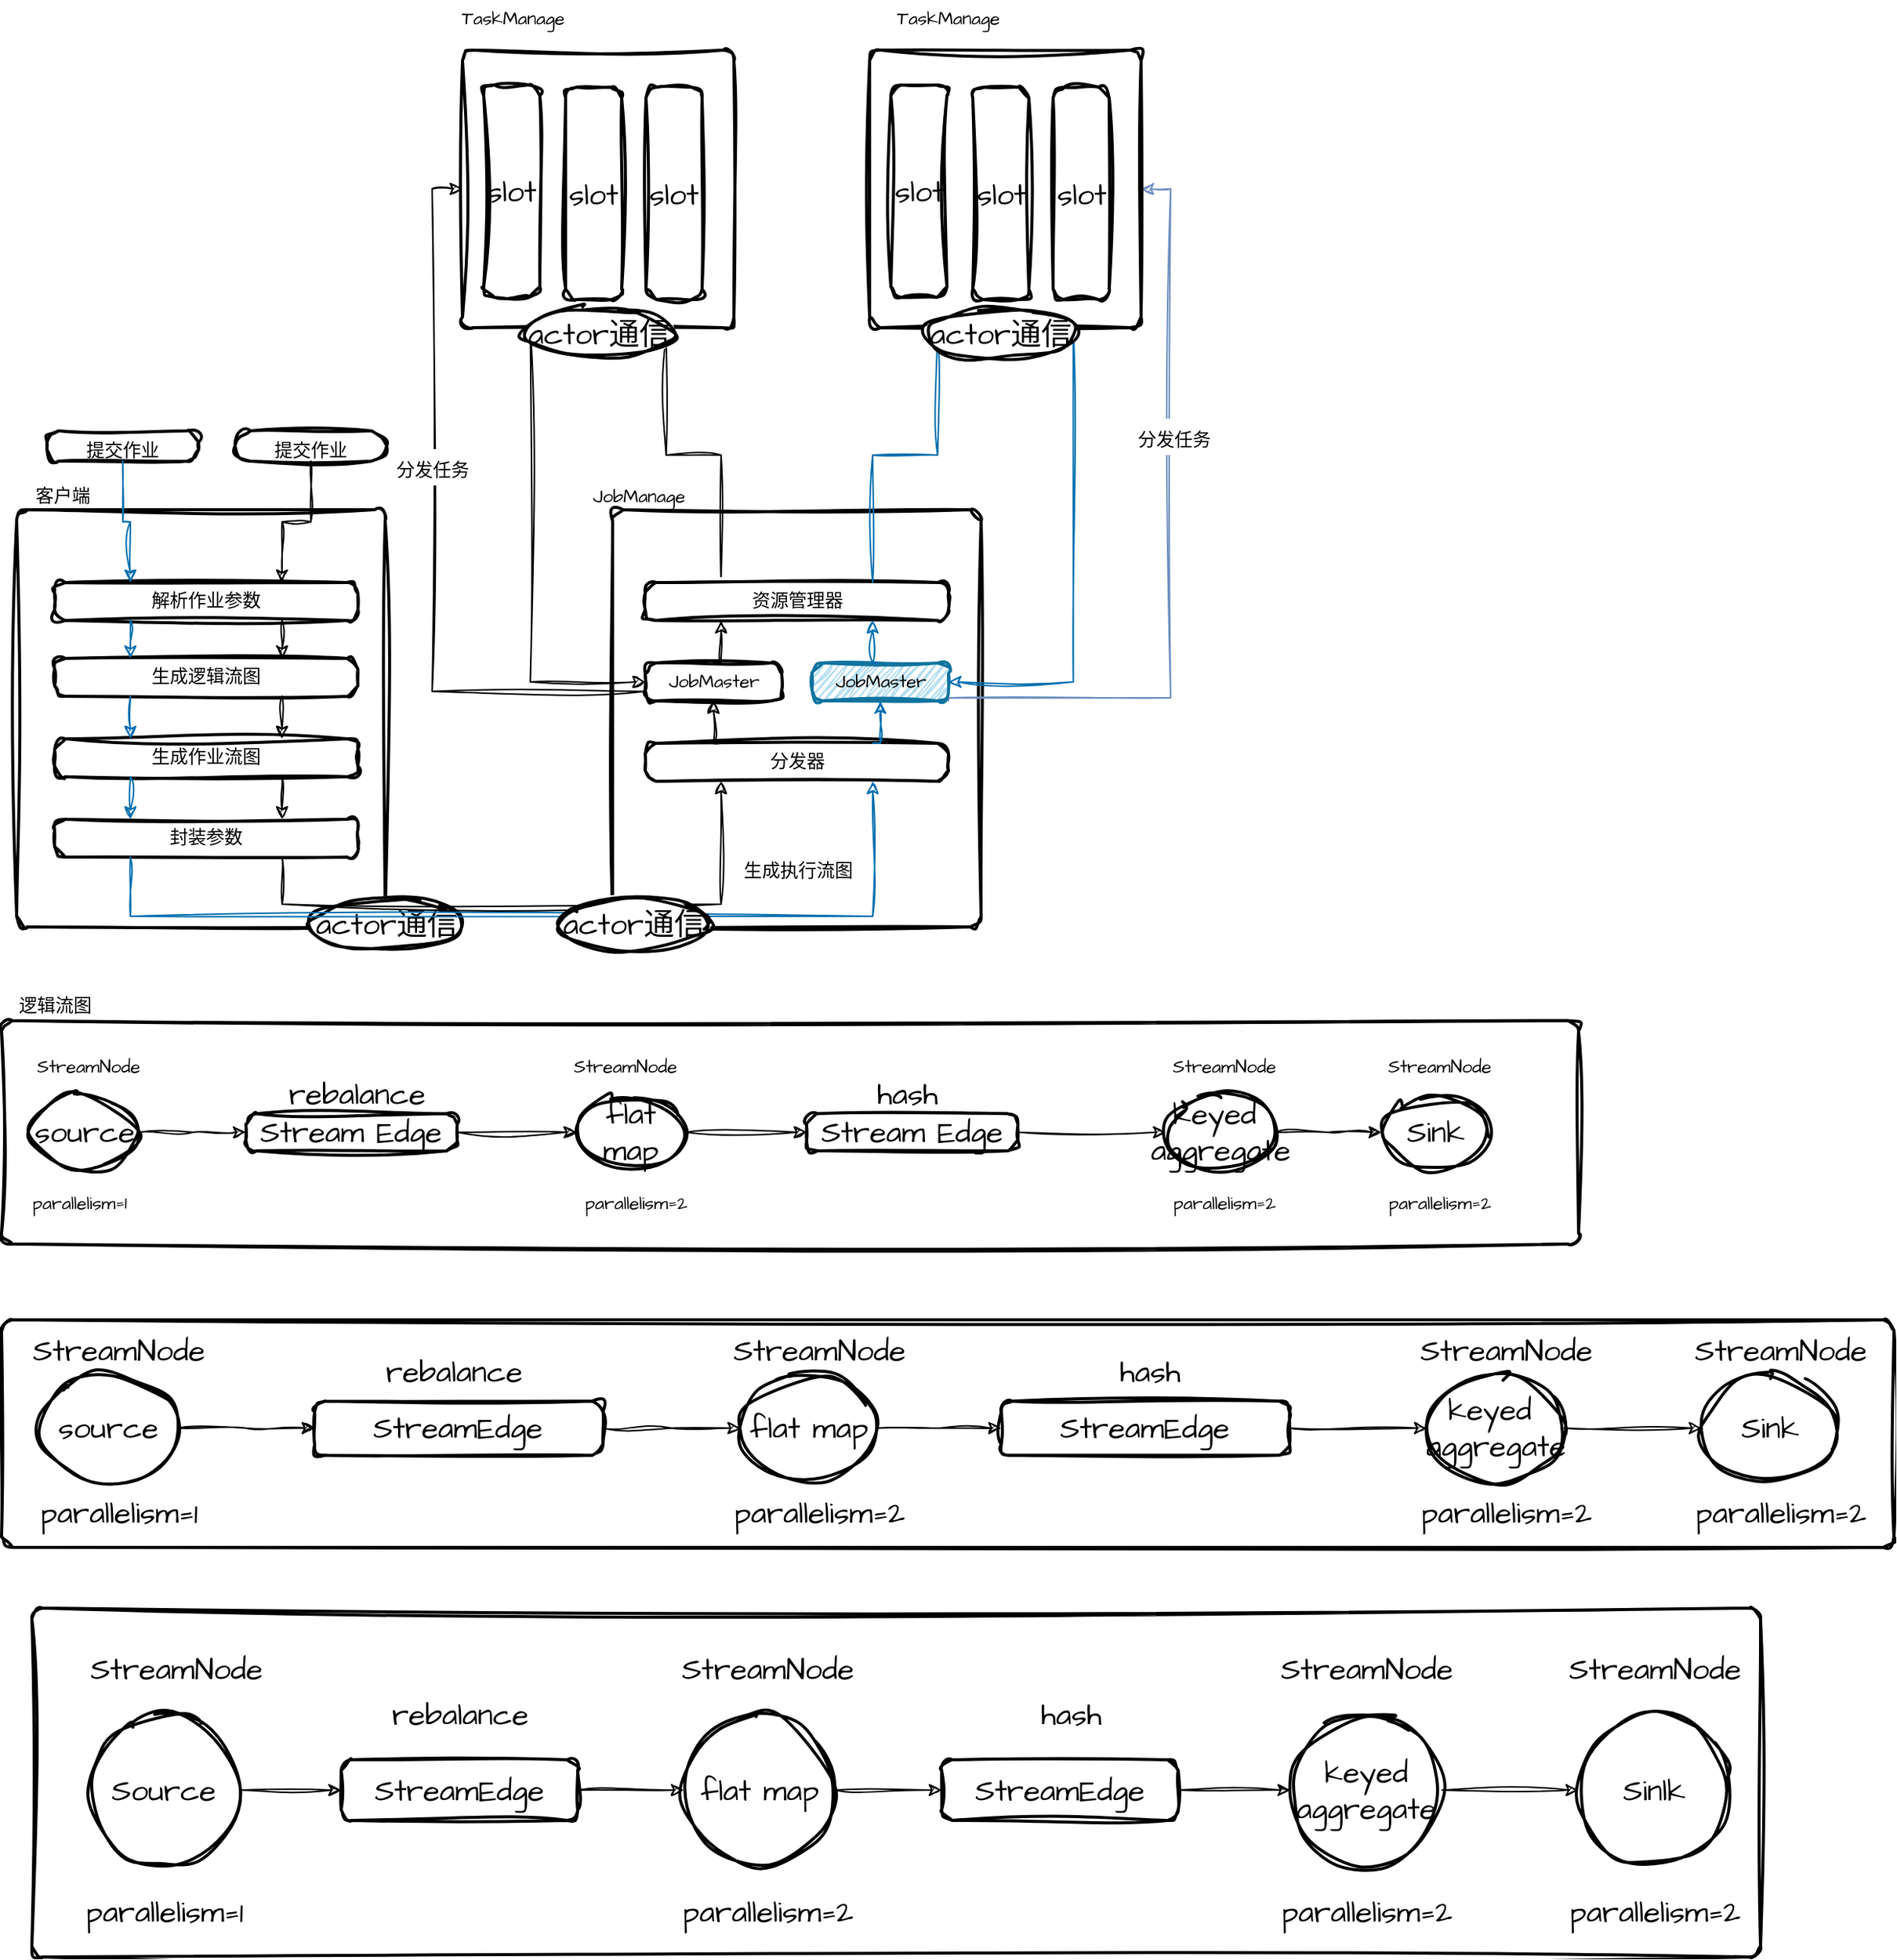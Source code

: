 <mxfile version="22.1.16" type="github">
  <diagram id="C5RBs43oDa-KdzZeNtuy" name="Page-1">
    <mxGraphModel dx="101628" dy="835" grid="1" gridSize="10" guides="1" tooltips="1" connect="1" arrows="1" fold="1" page="1" pageScale="1" pageWidth="100000" pageHeight="100000" math="0" shadow="0">
      <root>
        <mxCell id="WIyWlLk6GJQsqaUBKTNV-0" />
        <mxCell id="WIyWlLk6GJQsqaUBKTNV-1" parent="WIyWlLk6GJQsqaUBKTNV-0" />
        <mxCell id="ci8o1s_pTp_8QaGpbIez-78" value="" style="group" vertex="1" connectable="0" parent="WIyWlLk6GJQsqaUBKTNV-1">
          <mxGeometry x="-14440" y="900" width="741.5" height="626" as="geometry" />
        </mxCell>
        <mxCell id="ci8o1s_pTp_8QaGpbIez-36" value="" style="rounded=1;whiteSpace=wrap;html=1;absoluteArcSize=1;arcSize=14;strokeWidth=2;sketch=1;hachureGap=4;jiggle=2;curveFitting=1;fontFamily=Architects Daughter;fontSource=https%3A%2F%2Ffonts.googleapis.com%2Fcss%3Ffamily%3DArchitects%2BDaughter;fontSize=20;movable=1;resizable=1;rotatable=1;deletable=1;editable=1;locked=0;connectable=1;" vertex="1" parent="ci8o1s_pTp_8QaGpbIez-78">
          <mxGeometry x="393" y="336" width="243" height="275" as="geometry" />
        </mxCell>
        <mxCell id="ci8o1s_pTp_8QaGpbIez-41" value="" style="rounded=1;whiteSpace=wrap;html=1;absoluteArcSize=1;arcSize=14;strokeWidth=2;sketch=1;hachureGap=4;jiggle=2;curveFitting=1;fontFamily=Architects Daughter;fontSource=https%3A%2F%2Ffonts.googleapis.com%2Fcss%3Ffamily%3DArchitects%2BDaughter;fontSize=20;movable=1;resizable=1;rotatable=1;deletable=1;editable=1;locked=0;connectable=1;" vertex="1" parent="ci8o1s_pTp_8QaGpbIez-78">
          <mxGeometry x="294" y="33" width="179" height="183" as="geometry" />
        </mxCell>
        <mxCell id="ci8o1s_pTp_8QaGpbIez-25" value="" style="rounded=1;whiteSpace=wrap;html=1;absoluteArcSize=1;arcSize=14;strokeWidth=2;sketch=1;hachureGap=4;jiggle=2;curveFitting=1;fontFamily=Architects Daughter;fontSource=https%3A%2F%2Ffonts.googleapis.com%2Fcss%3Ffamily%3DArchitects%2BDaughter;fontSize=20;movable=1;resizable=1;rotatable=1;deletable=1;editable=1;locked=0;connectable=1;" vertex="1" parent="ci8o1s_pTp_8QaGpbIez-78">
          <mxGeometry y="336" width="243" height="275" as="geometry" />
        </mxCell>
        <mxCell id="ci8o1s_pTp_8QaGpbIez-27" value="&lt;font style=&quot;font-size: 12px;&quot;&gt;提交作业&lt;/font&gt;" style="rounded=1;whiteSpace=wrap;html=1;absoluteArcSize=1;arcSize=15;strokeWidth=2;sketch=1;hachureGap=4;jiggle=2;curveFitting=1;fontFamily=Architects Daughter;fontSource=https%3A%2F%2Ffonts.googleapis.com%2Fcss%3Ffamily%3DArchitects%2BDaughter;fontSize=20;movable=1;resizable=1;rotatable=1;deletable=1;editable=1;locked=0;connectable=1;" vertex="1" parent="ci8o1s_pTp_8QaGpbIez-78">
          <mxGeometry x="20" y="284" width="100" height="20" as="geometry" />
        </mxCell>
        <mxCell id="ci8o1s_pTp_8QaGpbIez-28" value="&lt;font style=&quot;font-size: 12px;&quot;&gt;提交作业&lt;/font&gt;" style="rounded=1;whiteSpace=wrap;html=1;absoluteArcSize=1;arcSize=79;strokeWidth=2;sketch=1;hachureGap=4;jiggle=2;curveFitting=1;fontFamily=Architects Daughter;fontSource=https%3A%2F%2Ffonts.googleapis.com%2Fcss%3Ffamily%3DArchitects%2BDaughter;fontSize=20;movable=1;resizable=1;rotatable=1;deletable=1;editable=1;locked=0;connectable=1;" vertex="1" parent="ci8o1s_pTp_8QaGpbIez-78">
          <mxGeometry x="144" y="284" width="100" height="20" as="geometry" />
        </mxCell>
        <mxCell id="ci8o1s_pTp_8QaGpbIez-30" value="解析作业参数" style="rounded=1;whiteSpace=wrap;html=1;absoluteArcSize=1;arcSize=14;strokeWidth=2;sketch=1;hachureGap=4;jiggle=2;curveFitting=1;fontFamily=Architects Daughter;fontSource=https%3A%2F%2Ffonts.googleapis.com%2Fcss%3Ffamily%3DArchitects%2BDaughter;fontSize=12;movable=1;resizable=1;rotatable=1;deletable=1;editable=1;locked=0;connectable=1;" vertex="1" parent="ci8o1s_pTp_8QaGpbIez-78">
          <mxGeometry x="25" y="384" width="200" height="25" as="geometry" />
        </mxCell>
        <mxCell id="ci8o1s_pTp_8QaGpbIez-65" style="edgeStyle=orthogonalEdgeStyle;rounded=0;sketch=1;hachureGap=4;jiggle=2;curveFitting=1;orthogonalLoop=1;jettySize=auto;html=1;exitX=0.5;exitY=1;exitDx=0;exitDy=0;entryX=0.25;entryY=0;entryDx=0;entryDy=0;fontFamily=Architects Daughter;fontSource=https%3A%2F%2Ffonts.googleapis.com%2Fcss%3Ffamily%3DArchitects%2BDaughter;fontSize=16;fillColor=#1ba1e2;strokeColor=#006EAF;movable=1;resizable=1;rotatable=1;deletable=1;editable=1;locked=0;connectable=1;" edge="1" parent="ci8o1s_pTp_8QaGpbIez-78" source="ci8o1s_pTp_8QaGpbIez-27" target="ci8o1s_pTp_8QaGpbIez-30">
          <mxGeometry relative="1" as="geometry" />
        </mxCell>
        <mxCell id="ci8o1s_pTp_8QaGpbIez-66" style="edgeStyle=orthogonalEdgeStyle;rounded=0;sketch=1;hachureGap=4;jiggle=2;curveFitting=1;orthogonalLoop=1;jettySize=auto;html=1;exitX=0.5;exitY=1;exitDx=0;exitDy=0;entryX=0.75;entryY=0;entryDx=0;entryDy=0;fontFamily=Architects Daughter;fontSource=https%3A%2F%2Ffonts.googleapis.com%2Fcss%3Ffamily%3DArchitects%2BDaughter;fontSize=16;movable=1;resizable=1;rotatable=1;deletable=1;editable=1;locked=0;connectable=1;" edge="1" parent="ci8o1s_pTp_8QaGpbIez-78" source="ci8o1s_pTp_8QaGpbIez-28" target="ci8o1s_pTp_8QaGpbIez-30">
          <mxGeometry relative="1" as="geometry" />
        </mxCell>
        <mxCell id="ci8o1s_pTp_8QaGpbIez-31" value="生成逻辑流图" style="rounded=1;whiteSpace=wrap;html=1;absoluteArcSize=1;arcSize=14;strokeWidth=2;sketch=1;hachureGap=4;jiggle=2;curveFitting=1;fontFamily=Architects Daughter;fontSource=https%3A%2F%2Ffonts.googleapis.com%2Fcss%3Ffamily%3DArchitects%2BDaughter;fontSize=12;movable=1;resizable=1;rotatable=1;deletable=1;editable=1;locked=0;connectable=1;" vertex="1" parent="ci8o1s_pTp_8QaGpbIez-78">
          <mxGeometry x="25" y="434" width="200" height="25" as="geometry" />
        </mxCell>
        <mxCell id="ci8o1s_pTp_8QaGpbIez-67" style="edgeStyle=orthogonalEdgeStyle;rounded=0;sketch=1;hachureGap=4;jiggle=2;curveFitting=1;orthogonalLoop=1;jettySize=auto;html=1;exitX=0.25;exitY=1;exitDx=0;exitDy=0;entryX=0.25;entryY=0;entryDx=0;entryDy=0;fontFamily=Architects Daughter;fontSource=https%3A%2F%2Ffonts.googleapis.com%2Fcss%3Ffamily%3DArchitects%2BDaughter;fontSize=16;fillColor=#1ba1e2;strokeColor=#006EAF;movable=1;resizable=1;rotatable=1;deletable=1;editable=1;locked=0;connectable=1;" edge="1" parent="ci8o1s_pTp_8QaGpbIez-78" source="ci8o1s_pTp_8QaGpbIez-30" target="ci8o1s_pTp_8QaGpbIez-31">
          <mxGeometry relative="1" as="geometry" />
        </mxCell>
        <mxCell id="ci8o1s_pTp_8QaGpbIez-68" style="edgeStyle=orthogonalEdgeStyle;rounded=0;sketch=1;hachureGap=4;jiggle=2;curveFitting=1;orthogonalLoop=1;jettySize=auto;html=1;exitX=0.75;exitY=1;exitDx=0;exitDy=0;entryX=0.75;entryY=0;entryDx=0;entryDy=0;fontFamily=Architects Daughter;fontSource=https%3A%2F%2Ffonts.googleapis.com%2Fcss%3Ffamily%3DArchitects%2BDaughter;fontSize=16;movable=1;resizable=1;rotatable=1;deletable=1;editable=1;locked=0;connectable=1;" edge="1" parent="ci8o1s_pTp_8QaGpbIez-78" source="ci8o1s_pTp_8QaGpbIez-30" target="ci8o1s_pTp_8QaGpbIez-31">
          <mxGeometry relative="1" as="geometry" />
        </mxCell>
        <mxCell id="ci8o1s_pTp_8QaGpbIez-32" value="生成作业流图" style="rounded=1;whiteSpace=wrap;html=1;absoluteArcSize=1;arcSize=14;strokeWidth=2;sketch=1;hachureGap=4;jiggle=2;curveFitting=1;fontFamily=Architects Daughter;fontSource=https%3A%2F%2Ffonts.googleapis.com%2Fcss%3Ffamily%3DArchitects%2BDaughter;fontSize=12;movable=1;resizable=1;rotatable=1;deletable=1;editable=1;locked=0;connectable=1;" vertex="1" parent="ci8o1s_pTp_8QaGpbIez-78">
          <mxGeometry x="25" y="487" width="200" height="25" as="geometry" />
        </mxCell>
        <mxCell id="ci8o1s_pTp_8QaGpbIez-69" style="edgeStyle=orthogonalEdgeStyle;rounded=0;sketch=1;hachureGap=4;jiggle=2;curveFitting=1;orthogonalLoop=1;jettySize=auto;html=1;exitX=0.25;exitY=1;exitDx=0;exitDy=0;entryX=0.25;entryY=0;entryDx=0;entryDy=0;fontFamily=Architects Daughter;fontSource=https%3A%2F%2Ffonts.googleapis.com%2Fcss%3Ffamily%3DArchitects%2BDaughter;fontSize=16;fillColor=#1ba1e2;strokeColor=#006EAF;movable=1;resizable=1;rotatable=1;deletable=1;editable=1;locked=0;connectable=1;" edge="1" parent="ci8o1s_pTp_8QaGpbIez-78" source="ci8o1s_pTp_8QaGpbIez-31" target="ci8o1s_pTp_8QaGpbIez-32">
          <mxGeometry relative="1" as="geometry" />
        </mxCell>
        <mxCell id="ci8o1s_pTp_8QaGpbIez-70" style="edgeStyle=orthogonalEdgeStyle;rounded=0;sketch=1;hachureGap=4;jiggle=2;curveFitting=1;orthogonalLoop=1;jettySize=auto;html=1;exitX=0.75;exitY=1;exitDx=0;exitDy=0;entryX=0.75;entryY=0;entryDx=0;entryDy=0;fontFamily=Architects Daughter;fontSource=https%3A%2F%2Ffonts.googleapis.com%2Fcss%3Ffamily%3DArchitects%2BDaughter;fontSize=16;movable=1;resizable=1;rotatable=1;deletable=1;editable=1;locked=0;connectable=1;" edge="1" parent="ci8o1s_pTp_8QaGpbIez-78" source="ci8o1s_pTp_8QaGpbIez-31" target="ci8o1s_pTp_8QaGpbIez-32">
          <mxGeometry relative="1" as="geometry" />
        </mxCell>
        <mxCell id="ci8o1s_pTp_8QaGpbIez-33" value="封装参数" style="rounded=1;whiteSpace=wrap;html=1;absoluteArcSize=1;arcSize=14;strokeWidth=2;sketch=1;hachureGap=4;jiggle=2;curveFitting=1;fontFamily=Architects Daughter;fontSource=https%3A%2F%2Ffonts.googleapis.com%2Fcss%3Ffamily%3DArchitects%2BDaughter;fontSize=12;movable=1;resizable=1;rotatable=1;deletable=1;editable=1;locked=0;connectable=1;" vertex="1" parent="ci8o1s_pTp_8QaGpbIez-78">
          <mxGeometry x="25" y="540" width="200" height="25" as="geometry" />
        </mxCell>
        <mxCell id="ci8o1s_pTp_8QaGpbIez-71" style="edgeStyle=orthogonalEdgeStyle;rounded=0;sketch=1;hachureGap=4;jiggle=2;curveFitting=1;orthogonalLoop=1;jettySize=auto;html=1;exitX=0.25;exitY=1;exitDx=0;exitDy=0;entryX=0.25;entryY=0;entryDx=0;entryDy=0;fontFamily=Architects Daughter;fontSource=https%3A%2F%2Ffonts.googleapis.com%2Fcss%3Ffamily%3DArchitects%2BDaughter;fontSize=16;fillColor=#1ba1e2;strokeColor=#006EAF;movable=1;resizable=1;rotatable=1;deletable=1;editable=1;locked=0;connectable=1;" edge="1" parent="ci8o1s_pTp_8QaGpbIez-78" source="ci8o1s_pTp_8QaGpbIez-32" target="ci8o1s_pTp_8QaGpbIez-33">
          <mxGeometry relative="1" as="geometry" />
        </mxCell>
        <mxCell id="ci8o1s_pTp_8QaGpbIez-72" style="edgeStyle=orthogonalEdgeStyle;rounded=0;sketch=1;hachureGap=4;jiggle=2;curveFitting=1;orthogonalLoop=1;jettySize=auto;html=1;exitX=0.75;exitY=1;exitDx=0;exitDy=0;entryX=0.75;entryY=0;entryDx=0;entryDy=0;fontFamily=Architects Daughter;fontSource=https%3A%2F%2Ffonts.googleapis.com%2Fcss%3Ffamily%3DArchitects%2BDaughter;fontSize=16;movable=1;resizable=1;rotatable=1;deletable=1;editable=1;locked=0;connectable=1;" edge="1" parent="ci8o1s_pTp_8QaGpbIez-78" source="ci8o1s_pTp_8QaGpbIez-32" target="ci8o1s_pTp_8QaGpbIez-33">
          <mxGeometry relative="1" as="geometry" />
        </mxCell>
        <mxCell id="ci8o1s_pTp_8QaGpbIez-34" value="actor通信" style="strokeWidth=2;html=1;shape=mxgraph.flowchart.start_1;whiteSpace=wrap;sketch=1;hachureGap=4;jiggle=2;curveFitting=1;fontFamily=Architects Daughter;fontSource=https%3A%2F%2Ffonts.googleapis.com%2Fcss%3Ffamily%3DArchitects%2BDaughter;fontSize=20;movable=1;resizable=1;rotatable=1;deletable=1;editable=1;locked=0;connectable=1;" vertex="1" parent="ci8o1s_pTp_8QaGpbIez-78">
          <mxGeometry x="194" y="592" width="100" height="34" as="geometry" />
        </mxCell>
        <mxCell id="ci8o1s_pTp_8QaGpbIez-37" value="分发器" style="rounded=1;whiteSpace=wrap;html=1;absoluteArcSize=1;arcSize=14;strokeWidth=2;sketch=1;hachureGap=4;jiggle=2;curveFitting=1;fontFamily=Architects Daughter;fontSource=https%3A%2F%2Ffonts.googleapis.com%2Fcss%3Ffamily%3DArchitects%2BDaughter;fontSize=12;movable=1;resizable=1;rotatable=1;deletable=1;editable=1;locked=0;connectable=1;" vertex="1" parent="ci8o1s_pTp_8QaGpbIez-78">
          <mxGeometry x="414.5" y="490" width="200" height="25" as="geometry" />
        </mxCell>
        <mxCell id="ci8o1s_pTp_8QaGpbIez-60" style="edgeStyle=orthogonalEdgeStyle;rounded=0;sketch=1;hachureGap=4;jiggle=2;curveFitting=1;orthogonalLoop=1;jettySize=auto;html=1;exitX=0.25;exitY=1;exitDx=0;exitDy=0;entryX=0.75;entryY=1;entryDx=0;entryDy=0;fontFamily=Architects Daughter;fontSource=https%3A%2F%2Ffonts.googleapis.com%2Fcss%3Ffamily%3DArchitects%2BDaughter;fontSize=16;fillColor=#1ba1e2;strokeColor=#006EAF;movable=1;resizable=1;rotatable=1;deletable=1;editable=1;locked=0;connectable=1;" edge="1" parent="ci8o1s_pTp_8QaGpbIez-78" source="ci8o1s_pTp_8QaGpbIez-33" target="ci8o1s_pTp_8QaGpbIez-37">
          <mxGeometry relative="1" as="geometry">
            <Array as="points">
              <mxPoint x="75" y="604" />
              <mxPoint x="565" y="604" />
            </Array>
          </mxGeometry>
        </mxCell>
        <mxCell id="ci8o1s_pTp_8QaGpbIez-61" style="edgeStyle=orthogonalEdgeStyle;rounded=0;sketch=1;hachureGap=4;jiggle=2;curveFitting=1;orthogonalLoop=1;jettySize=auto;html=1;exitX=0.75;exitY=1;exitDx=0;exitDy=0;entryX=0.25;entryY=1;entryDx=0;entryDy=0;fontFamily=Architects Daughter;fontSource=https%3A%2F%2Ffonts.googleapis.com%2Fcss%3Ffamily%3DArchitects%2BDaughter;fontSize=16;movable=1;resizable=1;rotatable=1;deletable=1;editable=1;locked=0;connectable=1;" edge="1" parent="ci8o1s_pTp_8QaGpbIez-78" source="ci8o1s_pTp_8QaGpbIez-33" target="ci8o1s_pTp_8QaGpbIez-37">
          <mxGeometry relative="1" as="geometry">
            <Array as="points">
              <mxPoint x="175" y="596" />
              <mxPoint x="465" y="596" />
            </Array>
          </mxGeometry>
        </mxCell>
        <mxCell id="ci8o1s_pTp_8QaGpbIez-169" style="edgeStyle=orthogonalEdgeStyle;rounded=0;sketch=1;hachureGap=4;jiggle=2;curveFitting=1;orthogonalLoop=1;jettySize=auto;html=1;exitX=0;exitY=0.75;exitDx=0;exitDy=0;entryX=0;entryY=0.5;entryDx=0;entryDy=0;fontFamily=Architects Daughter;fontSource=https%3A%2F%2Ffonts.googleapis.com%2Fcss%3Ffamily%3DArchitects%2BDaughter;fontSize=16;" edge="1" parent="ci8o1s_pTp_8QaGpbIez-78" source="ci8o1s_pTp_8QaGpbIez-38" target="ci8o1s_pTp_8QaGpbIez-41">
          <mxGeometry relative="1" as="geometry" />
        </mxCell>
        <mxCell id="ci8o1s_pTp_8QaGpbIez-170" value="&lt;font style=&quot;font-size: 12px;&quot;&gt;分发任务&lt;/font&gt;" style="edgeLabel;html=1;align=center;verticalAlign=middle;resizable=0;points=[];fontSize=20;fontFamily=Architects Daughter;" vertex="1" connectable="0" parent="ci8o1s_pTp_8QaGpbIez-169">
          <mxGeometry x="0.177" relative="1" as="geometry">
            <mxPoint as="offset" />
          </mxGeometry>
        </mxCell>
        <mxCell id="ci8o1s_pTp_8QaGpbIez-38" value="JobMaster" style="rounded=1;whiteSpace=wrap;html=1;absoluteArcSize=1;arcSize=14;strokeWidth=2;sketch=1;hachureGap=4;jiggle=2;curveFitting=1;fontFamily=Architects Daughter;fontSource=https%3A%2F%2Ffonts.googleapis.com%2Fcss%3Ffamily%3DArchitects%2BDaughter;fontSize=12;movable=1;resizable=1;rotatable=1;deletable=1;editable=1;locked=0;connectable=1;" vertex="1" parent="ci8o1s_pTp_8QaGpbIez-78">
          <mxGeometry x="414.5" y="437" width="90" height="25" as="geometry" />
        </mxCell>
        <mxCell id="ci8o1s_pTp_8QaGpbIez-53" style="edgeStyle=orthogonalEdgeStyle;rounded=0;sketch=1;hachureGap=4;jiggle=2;curveFitting=1;orthogonalLoop=1;jettySize=auto;html=1;exitX=0.25;exitY=1;exitDx=0;exitDy=0;entryX=0;entryY=0.5;entryDx=0;entryDy=0;fontFamily=Architects Daughter;fontSource=https%3A%2F%2Ffonts.googleapis.com%2Fcss%3Ffamily%3DArchitects%2BDaughter;fontSize=16;movable=1;resizable=1;rotatable=1;deletable=1;editable=1;locked=0;connectable=1;" edge="1" parent="ci8o1s_pTp_8QaGpbIez-78" source="ci8o1s_pTp_8QaGpbIez-41" target="ci8o1s_pTp_8QaGpbIez-38">
          <mxGeometry relative="1" as="geometry" />
        </mxCell>
        <mxCell id="ci8o1s_pTp_8QaGpbIez-58" style="edgeStyle=orthogonalEdgeStyle;rounded=0;sketch=1;hachureGap=4;jiggle=2;curveFitting=1;orthogonalLoop=1;jettySize=auto;html=1;exitX=0.25;exitY=0;exitDx=0;exitDy=0;entryX=0.5;entryY=1;entryDx=0;entryDy=0;fontFamily=Architects Daughter;fontSource=https%3A%2F%2Ffonts.googleapis.com%2Fcss%3Ffamily%3DArchitects%2BDaughter;fontSize=16;movable=1;resizable=1;rotatable=1;deletable=1;editable=1;locked=0;connectable=1;" edge="1" parent="ci8o1s_pTp_8QaGpbIez-78" source="ci8o1s_pTp_8QaGpbIez-37" target="ci8o1s_pTp_8QaGpbIez-38">
          <mxGeometry relative="1" as="geometry" />
        </mxCell>
        <mxCell id="ci8o1s_pTp_8QaGpbIez-171" style="edgeStyle=orthogonalEdgeStyle;rounded=0;sketch=1;hachureGap=4;jiggle=2;curveFitting=1;orthogonalLoop=1;jettySize=auto;html=1;exitX=1;exitY=1;exitDx=0;exitDy=0;entryX=1;entryY=0.5;entryDx=0;entryDy=0;fontFamily=Architects Daughter;fontSource=https%3A%2F%2Ffonts.googleapis.com%2Fcss%3Ffamily%3DArchitects%2BDaughter;fontSize=16;fillColor=#dae8fc;strokeColor=#6c8ebf;" edge="1" parent="ci8o1s_pTp_8QaGpbIez-78" source="ci8o1s_pTp_8QaGpbIez-39" target="ci8o1s_pTp_8QaGpbIez-46">
          <mxGeometry relative="1" as="geometry">
            <Array as="points">
              <mxPoint x="615" y="460" />
              <mxPoint x="761" y="460" />
              <mxPoint x="761" y="124" />
            </Array>
          </mxGeometry>
        </mxCell>
        <mxCell id="ci8o1s_pTp_8QaGpbIez-172" value="&lt;font style=&quot;font-size: 12px;&quot;&gt;分发任务&lt;/font&gt;" style="edgeLabel;html=1;align=center;verticalAlign=middle;resizable=0;points=[];fontSize=20;fontFamily=Architects Daughter;" vertex="1" connectable="0" parent="ci8o1s_pTp_8QaGpbIez-171">
          <mxGeometry x="0.277" y="-2" relative="1" as="geometry">
            <mxPoint as="offset" />
          </mxGeometry>
        </mxCell>
        <mxCell id="ci8o1s_pTp_8QaGpbIez-39" value="JobMaster" style="rounded=1;whiteSpace=wrap;html=1;absoluteArcSize=1;arcSize=14;strokeWidth=2;sketch=1;hachureGap=4;jiggle=2;curveFitting=1;fontFamily=Architects Daughter;fontSource=https%3A%2F%2Ffonts.googleapis.com%2Fcss%3Ffamily%3DArchitects%2BDaughter;fontSize=12;fillColor=#b1ddf0;strokeColor=#10739e;movable=1;resizable=1;rotatable=1;deletable=1;editable=1;locked=0;connectable=1;" vertex="1" parent="ci8o1s_pTp_8QaGpbIez-78">
          <mxGeometry x="524.5" y="437" width="90" height="25" as="geometry" />
        </mxCell>
        <mxCell id="ci8o1s_pTp_8QaGpbIez-59" style="edgeStyle=orthogonalEdgeStyle;rounded=0;sketch=1;hachureGap=4;jiggle=2;curveFitting=1;orthogonalLoop=1;jettySize=auto;html=1;exitX=0.75;exitY=0;exitDx=0;exitDy=0;entryX=0.5;entryY=1;entryDx=0;entryDy=0;fontFamily=Architects Daughter;fontSource=https%3A%2F%2Ffonts.googleapis.com%2Fcss%3Ffamily%3DArchitects%2BDaughter;fontSize=16;fillColor=#1ba1e2;strokeColor=#006EAF;movable=1;resizable=1;rotatable=1;deletable=1;editable=1;locked=0;connectable=1;" edge="1" parent="ci8o1s_pTp_8QaGpbIez-78" source="ci8o1s_pTp_8QaGpbIez-37" target="ci8o1s_pTp_8QaGpbIez-39">
          <mxGeometry relative="1" as="geometry" />
        </mxCell>
        <mxCell id="ci8o1s_pTp_8QaGpbIez-51" style="edgeStyle=orthogonalEdgeStyle;rounded=0;sketch=1;hachureGap=4;jiggle=2;curveFitting=1;orthogonalLoop=1;jettySize=auto;html=1;exitX=0.25;exitY=0;exitDx=0;exitDy=0;entryX=0.75;entryY=1;entryDx=0;entryDy=0;fontFamily=Architects Daughter;fontSource=https%3A%2F%2Ffonts.googleapis.com%2Fcss%3Ffamily%3DArchitects%2BDaughter;fontSize=16;movable=1;resizable=1;rotatable=1;deletable=1;editable=1;locked=0;connectable=1;" edge="1" parent="ci8o1s_pTp_8QaGpbIez-78" source="ci8o1s_pTp_8QaGpbIez-40" target="ci8o1s_pTp_8QaGpbIez-41">
          <mxGeometry relative="1" as="geometry" />
        </mxCell>
        <mxCell id="ci8o1s_pTp_8QaGpbIez-40" value="资源管理器" style="rounded=1;whiteSpace=wrap;html=1;absoluteArcSize=1;arcSize=14;strokeWidth=2;sketch=1;hachureGap=4;jiggle=2;curveFitting=1;fontFamily=Architects Daughter;fontSource=https%3A%2F%2Ffonts.googleapis.com%2Fcss%3Ffamily%3DArchitects%2BDaughter;fontSize=12;movable=1;resizable=1;rotatable=1;deletable=1;editable=1;locked=0;connectable=1;" vertex="1" parent="ci8o1s_pTp_8QaGpbIez-78">
          <mxGeometry x="414.5" y="384" width="200" height="25" as="geometry" />
        </mxCell>
        <mxCell id="ci8o1s_pTp_8QaGpbIez-56" style="edgeStyle=orthogonalEdgeStyle;rounded=0;sketch=1;hachureGap=4;jiggle=2;curveFitting=1;orthogonalLoop=1;jettySize=auto;html=1;exitX=0.5;exitY=0;exitDx=0;exitDy=0;entryX=0.25;entryY=1;entryDx=0;entryDy=0;fontFamily=Architects Daughter;fontSource=https%3A%2F%2Ffonts.googleapis.com%2Fcss%3Ffamily%3DArchitects%2BDaughter;fontSize=16;movable=1;resizable=1;rotatable=1;deletable=1;editable=1;locked=0;connectable=1;" edge="1" parent="ci8o1s_pTp_8QaGpbIez-78" source="ci8o1s_pTp_8QaGpbIez-38" target="ci8o1s_pTp_8QaGpbIez-40">
          <mxGeometry relative="1" as="geometry" />
        </mxCell>
        <mxCell id="ci8o1s_pTp_8QaGpbIez-57" style="edgeStyle=orthogonalEdgeStyle;rounded=0;sketch=1;hachureGap=4;jiggle=2;curveFitting=1;orthogonalLoop=1;jettySize=auto;html=1;exitX=0.5;exitY=0;exitDx=0;exitDy=0;entryX=0.75;entryY=1;entryDx=0;entryDy=0;fontFamily=Architects Daughter;fontSource=https%3A%2F%2Ffonts.googleapis.com%2Fcss%3Ffamily%3DArchitects%2BDaughter;fontSize=16;fillColor=#1ba1e2;strokeColor=#006EAF;movable=1;resizable=1;rotatable=1;deletable=1;editable=1;locked=0;connectable=1;" edge="1" parent="ci8o1s_pTp_8QaGpbIez-78" source="ci8o1s_pTp_8QaGpbIez-39" target="ci8o1s_pTp_8QaGpbIez-40">
          <mxGeometry relative="1" as="geometry" />
        </mxCell>
        <mxCell id="ci8o1s_pTp_8QaGpbIez-42" value="slot" style="rounded=1;whiteSpace=wrap;html=1;absoluteArcSize=1;arcSize=14;strokeWidth=2;sketch=1;hachureGap=4;jiggle=2;curveFitting=1;fontFamily=Architects Daughter;fontSource=https%3A%2F%2Ffonts.googleapis.com%2Fcss%3Ffamily%3DArchitects%2BDaughter;fontSize=20;movable=1;resizable=1;rotatable=1;deletable=1;editable=1;locked=0;connectable=1;" vertex="1" parent="ci8o1s_pTp_8QaGpbIez-78">
          <mxGeometry x="308" y="56" width="37" height="140" as="geometry" />
        </mxCell>
        <mxCell id="ci8o1s_pTp_8QaGpbIez-43" value="slot" style="rounded=1;whiteSpace=wrap;html=1;absoluteArcSize=1;arcSize=14;strokeWidth=2;sketch=1;hachureGap=4;jiggle=2;curveFitting=1;fontFamily=Architects Daughter;fontSource=https%3A%2F%2Ffonts.googleapis.com%2Fcss%3Ffamily%3DArchitects%2BDaughter;fontSize=20;movable=1;resizable=1;rotatable=1;deletable=1;editable=1;locked=0;connectable=1;" vertex="1" parent="ci8o1s_pTp_8QaGpbIez-78">
          <mxGeometry x="362" y="57.5" width="37" height="140" as="geometry" />
        </mxCell>
        <mxCell id="ci8o1s_pTp_8QaGpbIez-44" value="slot" style="rounded=1;whiteSpace=wrap;html=1;absoluteArcSize=1;arcSize=14;strokeWidth=2;sketch=1;hachureGap=4;jiggle=2;curveFitting=1;fontFamily=Architects Daughter;fontSource=https%3A%2F%2Ffonts.googleapis.com%2Fcss%3Ffamily%3DArchitects%2BDaughter;fontSize=20;movable=1;resizable=1;rotatable=1;deletable=1;editable=1;locked=0;connectable=1;" vertex="1" parent="ci8o1s_pTp_8QaGpbIez-78">
          <mxGeometry x="415" y="57.5" width="37" height="140" as="geometry" />
        </mxCell>
        <mxCell id="ci8o1s_pTp_8QaGpbIez-54" style="edgeStyle=orthogonalEdgeStyle;rounded=0;sketch=1;hachureGap=4;jiggle=2;curveFitting=1;orthogonalLoop=1;jettySize=auto;html=1;exitX=0.75;exitY=1;exitDx=0;exitDy=0;entryX=1;entryY=0.5;entryDx=0;entryDy=0;fontFamily=Architects Daughter;fontSource=https%3A%2F%2Ffonts.googleapis.com%2Fcss%3Ffamily%3DArchitects%2BDaughter;fontSize=16;fillColor=#1ba1e2;strokeColor=#006EAF;movable=1;resizable=1;rotatable=1;deletable=1;editable=1;locked=0;connectable=1;" edge="1" parent="ci8o1s_pTp_8QaGpbIez-78" source="ci8o1s_pTp_8QaGpbIez-46" target="ci8o1s_pTp_8QaGpbIez-39">
          <mxGeometry relative="1" as="geometry" />
        </mxCell>
        <mxCell id="ci8o1s_pTp_8QaGpbIez-46" value="" style="rounded=1;whiteSpace=wrap;html=1;absoluteArcSize=1;arcSize=14;strokeWidth=2;sketch=1;hachureGap=4;jiggle=2;curveFitting=1;fontFamily=Architects Daughter;fontSource=https%3A%2F%2Ffonts.googleapis.com%2Fcss%3Ffamily%3DArchitects%2BDaughter;fontSize=20;movable=1;resizable=1;rotatable=1;deletable=1;editable=1;locked=0;connectable=1;" vertex="1" parent="ci8o1s_pTp_8QaGpbIez-78">
          <mxGeometry x="562.5" y="33" width="179" height="183" as="geometry" />
        </mxCell>
        <mxCell id="ci8o1s_pTp_8QaGpbIez-52" style="edgeStyle=orthogonalEdgeStyle;rounded=0;sketch=1;hachureGap=4;jiggle=2;curveFitting=1;orthogonalLoop=1;jettySize=auto;html=1;exitX=0.75;exitY=0;exitDx=0;exitDy=0;entryX=0.25;entryY=1;entryDx=0;entryDy=0;fontFamily=Architects Daughter;fontSource=https%3A%2F%2Ffonts.googleapis.com%2Fcss%3Ffamily%3DArchitects%2BDaughter;fontSize=16;fillColor=#1ba1e2;strokeColor=#006EAF;movable=1;resizable=1;rotatable=1;deletable=1;editable=1;locked=0;connectable=1;" edge="1" parent="ci8o1s_pTp_8QaGpbIez-78" source="ci8o1s_pTp_8QaGpbIez-40" target="ci8o1s_pTp_8QaGpbIez-46">
          <mxGeometry relative="1" as="geometry" />
        </mxCell>
        <mxCell id="ci8o1s_pTp_8QaGpbIez-47" value="slot" style="rounded=1;whiteSpace=wrap;html=1;absoluteArcSize=1;arcSize=14;strokeWidth=2;sketch=1;hachureGap=4;jiggle=2;curveFitting=1;fontFamily=Architects Daughter;fontSource=https%3A%2F%2Ffonts.googleapis.com%2Fcss%3Ffamily%3DArchitects%2BDaughter;fontSize=20;movable=1;resizable=1;rotatable=1;deletable=1;editable=1;locked=0;connectable=1;" vertex="1" parent="ci8o1s_pTp_8QaGpbIez-78">
          <mxGeometry x="576.5" y="56" width="37" height="140" as="geometry" />
        </mxCell>
        <mxCell id="ci8o1s_pTp_8QaGpbIez-48" value="slot" style="rounded=1;whiteSpace=wrap;html=1;absoluteArcSize=1;arcSize=14;strokeWidth=2;sketch=1;hachureGap=4;jiggle=2;curveFitting=1;fontFamily=Architects Daughter;fontSource=https%3A%2F%2Ffonts.googleapis.com%2Fcss%3Ffamily%3DArchitects%2BDaughter;fontSize=20;movable=1;resizable=1;rotatable=1;deletable=1;editable=1;locked=0;connectable=1;" vertex="1" parent="ci8o1s_pTp_8QaGpbIez-78">
          <mxGeometry x="630.5" y="57.5" width="37" height="140" as="geometry" />
        </mxCell>
        <mxCell id="ci8o1s_pTp_8QaGpbIez-49" value="slot" style="rounded=1;whiteSpace=wrap;html=1;absoluteArcSize=1;arcSize=14;strokeWidth=2;sketch=1;hachureGap=4;jiggle=2;curveFitting=1;fontFamily=Architects Daughter;fontSource=https%3A%2F%2Ffonts.googleapis.com%2Fcss%3Ffamily%3DArchitects%2BDaughter;fontSize=20;movable=1;resizable=1;rotatable=1;deletable=1;editable=1;locked=0;connectable=1;" vertex="1" parent="ci8o1s_pTp_8QaGpbIez-78">
          <mxGeometry x="683.5" y="57.5" width="37" height="140" as="geometry" />
        </mxCell>
        <mxCell id="ci8o1s_pTp_8QaGpbIez-50" value="生成执行流图" style="text;html=1;align=center;verticalAlign=middle;resizable=1;points=[];autosize=1;strokeColor=none;fillColor=none;fontSize=12;fontFamily=Architects Daughter;movable=1;rotatable=1;deletable=1;editable=1;locked=0;connectable=1;" vertex="1" parent="ci8o1s_pTp_8QaGpbIez-78">
          <mxGeometry x="469.5" y="562" width="90" height="26" as="geometry" />
        </mxCell>
        <mxCell id="ci8o1s_pTp_8QaGpbIez-62" value="actor通信" style="strokeWidth=2;html=1;shape=mxgraph.flowchart.start_1;whiteSpace=wrap;sketch=1;hachureGap=4;jiggle=2;curveFitting=1;fontFamily=Architects Daughter;fontSource=https%3A%2F%2Ffonts.googleapis.com%2Fcss%3Ffamily%3DArchitects%2BDaughter;fontSize=20;movable=1;resizable=1;rotatable=1;deletable=1;editable=1;locked=0;connectable=1;" vertex="1" parent="ci8o1s_pTp_8QaGpbIez-78">
          <mxGeometry x="357" y="592" width="100" height="34" as="geometry" />
        </mxCell>
        <mxCell id="ci8o1s_pTp_8QaGpbIez-63" value="actor通信" style="strokeWidth=2;html=1;shape=mxgraph.flowchart.start_1;whiteSpace=wrap;sketch=1;hachureGap=4;jiggle=2;curveFitting=1;fontFamily=Architects Daughter;fontSource=https%3A%2F%2Ffonts.googleapis.com%2Fcss%3Ffamily%3DArchitects%2BDaughter;fontSize=20;movable=1;resizable=1;rotatable=1;deletable=1;editable=1;locked=0;connectable=1;" vertex="1" parent="ci8o1s_pTp_8QaGpbIez-78">
          <mxGeometry x="333.5" y="203" width="100" height="34" as="geometry" />
        </mxCell>
        <mxCell id="ci8o1s_pTp_8QaGpbIez-64" value="actor通信" style="strokeWidth=2;html=1;shape=mxgraph.flowchart.start_1;whiteSpace=wrap;sketch=1;hachureGap=4;jiggle=2;curveFitting=1;fontFamily=Architects Daughter;fontSource=https%3A%2F%2Ffonts.googleapis.com%2Fcss%3Ffamily%3DArchitects%2BDaughter;fontSize=20;movable=1;resizable=1;rotatable=1;deletable=1;editable=1;locked=0;connectable=1;" vertex="1" parent="ci8o1s_pTp_8QaGpbIez-78">
          <mxGeometry x="599" y="203" width="100" height="34" as="geometry" />
        </mxCell>
        <mxCell id="ci8o1s_pTp_8QaGpbIez-74" value="客户端" style="text;html=1;align=center;verticalAlign=middle;resizable=1;points=[];autosize=1;strokeColor=none;fillColor=none;fontSize=12;fontFamily=Architects Daughter;movable=1;rotatable=1;deletable=1;editable=1;locked=0;connectable=1;" vertex="1" parent="ci8o1s_pTp_8QaGpbIez-78">
          <mxGeometry x="2.5" y="315" width="54" height="26" as="geometry" />
        </mxCell>
        <mxCell id="ci8o1s_pTp_8QaGpbIez-75" value="JobManage" style="text;html=1;align=center;verticalAlign=middle;resizable=1;points=[];autosize=1;strokeColor=none;fillColor=none;fontSize=12;fontFamily=Architects Daughter;movable=1;rotatable=1;deletable=1;editable=1;locked=0;connectable=1;" vertex="1" parent="ci8o1s_pTp_8QaGpbIez-78">
          <mxGeometry x="370" y="315" width="79" height="26" as="geometry" />
        </mxCell>
        <mxCell id="ci8o1s_pTp_8QaGpbIez-76" value="TaskManage" style="text;html=1;align=center;verticalAlign=middle;resizable=1;points=[];autosize=1;strokeColor=none;fillColor=none;fontSize=12;fontFamily=Architects Daughter;movable=1;rotatable=1;deletable=1;editable=1;locked=0;connectable=1;" vertex="1" parent="ci8o1s_pTp_8QaGpbIez-78">
          <mxGeometry x="284" width="86" height="26" as="geometry" />
        </mxCell>
        <mxCell id="ci8o1s_pTp_8QaGpbIez-77" value="TaskManage" style="text;html=1;align=center;verticalAlign=middle;resizable=1;points=[];autosize=1;strokeColor=none;fillColor=none;fontSize=12;fontFamily=Architects Daughter;movable=1;rotatable=1;deletable=1;editable=1;locked=0;connectable=1;" vertex="1" parent="ci8o1s_pTp_8QaGpbIez-78">
          <mxGeometry x="571" width="86" height="26" as="geometry" />
        </mxCell>
        <mxCell id="ci8o1s_pTp_8QaGpbIez-120" value="" style="group" vertex="1" connectable="0" parent="WIyWlLk6GJQsqaUBKTNV-1">
          <mxGeometry x="-14450" y="1540" width="1040" height="180" as="geometry" />
        </mxCell>
        <mxCell id="ci8o1s_pTp_8QaGpbIez-118" value="" style="group" vertex="1" connectable="0" parent="ci8o1s_pTp_8QaGpbIez-120">
          <mxGeometry y="32.727" width="1040" height="147.273" as="geometry" />
        </mxCell>
        <mxCell id="ci8o1s_pTp_8QaGpbIez-112" value="" style="rounded=1;whiteSpace=wrap;html=1;absoluteArcSize=1;arcSize=14;strokeWidth=2;sketch=1;hachureGap=4;jiggle=2;curveFitting=1;fontFamily=Architects Daughter;fontSource=https%3A%2F%2Ffonts.googleapis.com%2Fcss%3Ffamily%3DArchitects%2BDaughter;fontSize=20;" vertex="1" parent="ci8o1s_pTp_8QaGpbIez-118">
          <mxGeometry width="1040" height="147.273" as="geometry" />
        </mxCell>
        <mxCell id="ci8o1s_pTp_8QaGpbIez-92" value="source" style="strokeWidth=2;html=1;shape=mxgraph.flowchart.start_2;whiteSpace=wrap;sketch=1;hachureGap=4;jiggle=2;curveFitting=1;fontFamily=Architects Daughter;fontSource=https%3A%2F%2Ffonts.googleapis.com%2Fcss%3Ffamily%3DArchitects%2BDaughter;fontSize=20;" vertex="1" parent="ci8o1s_pTp_8QaGpbIez-118">
          <mxGeometry x="18.961" y="49.091" width="72.051" height="49.091" as="geometry" />
        </mxCell>
        <mxCell id="ci8o1s_pTp_8QaGpbIez-93" value="flat map" style="strokeWidth=2;html=1;shape=mxgraph.flowchart.start_2;whiteSpace=wrap;sketch=1;hachureGap=4;jiggle=2;curveFitting=1;fontFamily=Architects Daughter;fontSource=https%3A%2F%2Ffonts.googleapis.com%2Fcss%3Ffamily%3DArchitects%2BDaughter;fontSize=20;" vertex="1" parent="ci8o1s_pTp_8QaGpbIez-118">
          <mxGeometry x="379.216" y="49.091" width="72.051" height="49.091" as="geometry" />
        </mxCell>
        <mxCell id="ci8o1s_pTp_8QaGpbIez-94" value="keyed&amp;nbsp;&lt;br&gt;aggregate" style="strokeWidth=2;html=1;shape=mxgraph.flowchart.start_2;whiteSpace=wrap;sketch=1;hachureGap=4;jiggle=2;curveFitting=1;fontFamily=Architects Daughter;fontSource=https%3A%2F%2Ffonts.googleapis.com%2Fcss%3Ffamily%3DArchitects%2BDaughter;fontSize=20;" vertex="1" parent="ci8o1s_pTp_8QaGpbIez-118">
          <mxGeometry x="767.912" y="49.091" width="72.051" height="49.091" as="geometry" />
        </mxCell>
        <mxCell id="ci8o1s_pTp_8QaGpbIez-99" style="edgeStyle=orthogonalEdgeStyle;rounded=0;sketch=1;hachureGap=4;jiggle=2;curveFitting=1;orthogonalLoop=1;jettySize=auto;html=1;exitX=1;exitY=0.5;exitDx=0;exitDy=0;entryX=0;entryY=0.5;entryDx=0;entryDy=0;entryPerimeter=0;fontFamily=Architects Daughter;fontSource=https%3A%2F%2Ffonts.googleapis.com%2Fcss%3Ffamily%3DArchitects%2BDaughter;fontSize=16;" edge="1" parent="ci8o1s_pTp_8QaGpbIez-118" source="ci8o1s_pTp_8QaGpbIez-95" target="ci8o1s_pTp_8QaGpbIez-93">
          <mxGeometry relative="1" as="geometry" />
        </mxCell>
        <mxCell id="ci8o1s_pTp_8QaGpbIez-103" style="edgeStyle=orthogonalEdgeStyle;rounded=0;sketch=1;hachureGap=4;jiggle=2;curveFitting=1;orthogonalLoop=1;jettySize=auto;html=1;exitX=1;exitY=0.5;exitDx=0;exitDy=0;entryX=0;entryY=0.5;entryDx=0;entryDy=0;entryPerimeter=0;fontFamily=Architects Daughter;fontSource=https%3A%2F%2Ffonts.googleapis.com%2Fcss%3Ffamily%3DArchitects%2BDaughter;fontSize=16;" edge="1" parent="ci8o1s_pTp_8QaGpbIez-118" source="ci8o1s_pTp_8QaGpbIez-101" target="ci8o1s_pTp_8QaGpbIez-94">
          <mxGeometry relative="1" as="geometry" />
        </mxCell>
        <mxCell id="ci8o1s_pTp_8QaGpbIez-104" value="Sink" style="strokeWidth=2;html=1;shape=mxgraph.flowchart.start_2;whiteSpace=wrap;sketch=1;hachureGap=4;jiggle=2;curveFitting=1;fontFamily=Architects Daughter;fontSource=https%3A%2F%2Ffonts.googleapis.com%2Fcss%3Ffamily%3DArchitects%2BDaughter;fontSize=20;" vertex="1" parent="ci8o1s_pTp_8QaGpbIez-118">
          <mxGeometry x="910.119" y="49.091" width="72.051" height="49.091" as="geometry" />
        </mxCell>
        <mxCell id="ci8o1s_pTp_8QaGpbIez-105" style="edgeStyle=orthogonalEdgeStyle;rounded=0;sketch=1;hachureGap=4;jiggle=2;curveFitting=1;orthogonalLoop=1;jettySize=auto;html=1;exitX=1;exitY=0.5;exitDx=0;exitDy=0;exitPerimeter=0;fontFamily=Architects Daughter;fontSource=https%3A%2F%2Ffonts.googleapis.com%2Fcss%3Ffamily%3DArchitects%2BDaughter;fontSize=16;" edge="1" parent="ci8o1s_pTp_8QaGpbIez-118" source="ci8o1s_pTp_8QaGpbIez-94" target="ci8o1s_pTp_8QaGpbIez-104">
          <mxGeometry relative="1" as="geometry" />
        </mxCell>
        <mxCell id="ci8o1s_pTp_8QaGpbIez-106" value="" style="group" vertex="1" connectable="0" parent="ci8o1s_pTp_8QaGpbIez-118">
          <mxGeometry x="530.902" y="28.636" width="139.362" height="57.273" as="geometry" />
        </mxCell>
        <mxCell id="ci8o1s_pTp_8QaGpbIez-97" value="hash" style="text;html=1;align=center;verticalAlign=middle;resizable=0;points=[];autosize=1;strokeColor=none;fillColor=none;fontSize=20;fontFamily=Architects Daughter;" vertex="1" parent="ci8o1s_pTp_8QaGpbIez-106">
          <mxGeometry x="36.5" width="60" height="40" as="geometry" />
        </mxCell>
        <mxCell id="ci8o1s_pTp_8QaGpbIez-101" value="Stream Edge" style="rounded=1;whiteSpace=wrap;html=1;absoluteArcSize=1;arcSize=14;strokeWidth=2;sketch=1;hachureGap=4;jiggle=2;curveFitting=1;fontFamily=Architects Daughter;fontSource=https%3A%2F%2Ffonts.googleapis.com%2Fcss%3Ffamily%3DArchitects%2BDaughter;fontSize=20;" vertex="1" parent="ci8o1s_pTp_8QaGpbIez-106">
          <mxGeometry y="32.727" width="139.362" height="24.545" as="geometry" />
        </mxCell>
        <mxCell id="ci8o1s_pTp_8QaGpbIez-102" style="edgeStyle=orthogonalEdgeStyle;rounded=0;sketch=1;hachureGap=4;jiggle=2;curveFitting=1;orthogonalLoop=1;jettySize=auto;html=1;exitX=1;exitY=0.5;exitDx=0;exitDy=0;exitPerimeter=0;entryX=0;entryY=0.5;entryDx=0;entryDy=0;fontFamily=Architects Daughter;fontSource=https%3A%2F%2Ffonts.googleapis.com%2Fcss%3Ffamily%3DArchitects%2BDaughter;fontSize=16;" edge="1" parent="ci8o1s_pTp_8QaGpbIez-118" source="ci8o1s_pTp_8QaGpbIez-93" target="ci8o1s_pTp_8QaGpbIez-101">
          <mxGeometry relative="1" as="geometry" />
        </mxCell>
        <mxCell id="ci8o1s_pTp_8QaGpbIez-107" value="" style="group" vertex="1" connectable="0" parent="ci8o1s_pTp_8QaGpbIez-118">
          <mxGeometry x="161.167" y="28.636" width="139.362" height="57.273" as="geometry" />
        </mxCell>
        <mxCell id="ci8o1s_pTp_8QaGpbIez-95" value="Stream Edge" style="rounded=1;whiteSpace=wrap;html=1;absoluteArcSize=1;arcSize=14;strokeWidth=2;sketch=1;hachureGap=4;jiggle=2;curveFitting=1;fontFamily=Architects Daughter;fontSource=https%3A%2F%2Ffonts.googleapis.com%2Fcss%3Ffamily%3DArchitects%2BDaughter;fontSize=20;" vertex="1" parent="ci8o1s_pTp_8QaGpbIez-107">
          <mxGeometry y="32.727" width="139.362" height="24.545" as="geometry" />
        </mxCell>
        <mxCell id="ci8o1s_pTp_8QaGpbIez-96" value="rebalance" style="text;html=1;align=center;verticalAlign=middle;resizable=0;points=[];autosize=1;strokeColor=none;fillColor=none;fontSize=20;fontFamily=Architects Daughter;" vertex="1" parent="ci8o1s_pTp_8QaGpbIez-107">
          <mxGeometry x="17.539" width="110" height="40" as="geometry" />
        </mxCell>
        <mxCell id="ci8o1s_pTp_8QaGpbIez-98" style="edgeStyle=orthogonalEdgeStyle;rounded=0;sketch=1;hachureGap=4;jiggle=2;curveFitting=1;orthogonalLoop=1;jettySize=auto;html=1;exitX=1;exitY=0.5;exitDx=0;exitDy=0;exitPerimeter=0;fontFamily=Architects Daughter;fontSource=https%3A%2F%2Ffonts.googleapis.com%2Fcss%3Ffamily%3DArchitects%2BDaughter;fontSize=16;" edge="1" parent="ci8o1s_pTp_8QaGpbIez-118" source="ci8o1s_pTp_8QaGpbIez-92" target="ci8o1s_pTp_8QaGpbIez-95">
          <mxGeometry relative="1" as="geometry" />
        </mxCell>
        <mxCell id="ci8o1s_pTp_8QaGpbIez-108" value="StreamNode" style="text;html=1;align=center;verticalAlign=middle;resizable=0;points=[];autosize=1;strokeColor=none;fillColor=none;fontSize=12;fontFamily=Architects Daughter;" vertex="1" parent="ci8o1s_pTp_8QaGpbIez-118">
          <mxGeometry x="12.325" y="16.364" width="90" height="30" as="geometry" />
        </mxCell>
        <mxCell id="ci8o1s_pTp_8QaGpbIez-109" value="StreamNode" style="text;html=1;align=center;verticalAlign=middle;resizable=0;points=[];autosize=1;strokeColor=none;fillColor=none;fontSize=12;fontFamily=Architects Daughter;" vertex="1" parent="ci8o1s_pTp_8QaGpbIez-118">
          <mxGeometry x="365.943" y="16.364" width="90" height="30" as="geometry" />
        </mxCell>
        <mxCell id="ci8o1s_pTp_8QaGpbIez-110" value="StreamNode" style="text;html=1;align=center;verticalAlign=middle;resizable=0;points=[];autosize=1;strokeColor=none;fillColor=none;fontSize=12;fontFamily=Architects Daughter;" vertex="1" parent="ci8o1s_pTp_8QaGpbIez-118">
          <mxGeometry x="761.276" y="16.364" width="90" height="30" as="geometry" />
        </mxCell>
        <mxCell id="ci8o1s_pTp_8QaGpbIez-111" value="StreamNode" style="text;html=1;align=center;verticalAlign=middle;resizable=0;points=[];autosize=1;strokeColor=none;fillColor=none;fontSize=12;fontFamily=Architects Daughter;" vertex="1" parent="ci8o1s_pTp_8QaGpbIez-118">
          <mxGeometry x="903.482" y="16.364" width="90" height="30" as="geometry" />
        </mxCell>
        <mxCell id="ci8o1s_pTp_8QaGpbIez-113" value="parallelism=1" style="text;html=1;align=center;verticalAlign=middle;resizable=0;points=[];autosize=1;strokeColor=none;fillColor=none;fontSize=12;fontFamily=Architects Daughter;" vertex="1" parent="ci8o1s_pTp_8QaGpbIez-118">
          <mxGeometry x="5.688" y="106.364" width="90" height="30" as="geometry" />
        </mxCell>
        <mxCell id="ci8o1s_pTp_8QaGpbIez-115" value="parallelism=2" style="text;html=1;align=center;verticalAlign=middle;resizable=0;points=[];autosize=1;strokeColor=none;fillColor=none;fontSize=12;fontFamily=Architects Daughter;" vertex="1" parent="ci8o1s_pTp_8QaGpbIez-118">
          <mxGeometry x="372.58" y="106.364" width="90" height="30" as="geometry" />
        </mxCell>
        <mxCell id="ci8o1s_pTp_8QaGpbIez-116" value="parallelism=2" style="text;html=1;align=center;verticalAlign=middle;resizable=0;points=[];autosize=1;strokeColor=none;fillColor=none;fontSize=12;fontFamily=Architects Daughter;" vertex="1" parent="ci8o1s_pTp_8QaGpbIez-118">
          <mxGeometry x="761.276" y="106.364" width="90" height="30" as="geometry" />
        </mxCell>
        <mxCell id="ci8o1s_pTp_8QaGpbIez-117" value="parallelism=2" style="text;html=1;align=center;verticalAlign=middle;resizable=0;points=[];autosize=1;strokeColor=none;fillColor=none;fontSize=12;fontFamily=Architects Daughter;" vertex="1" parent="ci8o1s_pTp_8QaGpbIez-118">
          <mxGeometry x="903.482" y="106.364" width="90" height="30" as="geometry" />
        </mxCell>
        <mxCell id="ci8o1s_pTp_8QaGpbIez-119" value="&lt;font style=&quot;font-size: 12px;&quot;&gt;逻辑流图&lt;/font&gt;" style="text;html=1;align=center;verticalAlign=middle;resizable=0;points=[];autosize=1;strokeColor=none;fillColor=none;fontSize=20;fontFamily=Architects Daughter;" vertex="1" parent="ci8o1s_pTp_8QaGpbIez-120">
          <mxGeometry width="70" height="40" as="geometry" />
        </mxCell>
        <mxCell id="ci8o1s_pTp_8QaGpbIez-143" value="" style="group" vertex="1" connectable="0" parent="WIyWlLk6GJQsqaUBKTNV-1">
          <mxGeometry x="-14450" y="1770" width="1248" height="150" as="geometry" />
        </mxCell>
        <mxCell id="ci8o1s_pTp_8QaGpbIez-121" value="" style="rounded=1;whiteSpace=wrap;html=1;absoluteArcSize=1;arcSize=14;strokeWidth=2;sketch=1;hachureGap=4;jiggle=2;curveFitting=1;fontFamily=Architects Daughter;fontSource=https%3A%2F%2Ffonts.googleapis.com%2Fcss%3Ffamily%3DArchitects%2BDaughter;fontSize=20;" vertex="1" parent="ci8o1s_pTp_8QaGpbIez-143">
          <mxGeometry width="1248" height="150" as="geometry" />
        </mxCell>
        <mxCell id="ci8o1s_pTp_8QaGpbIez-122" value="source" style="strokeWidth=2;html=1;shape=mxgraph.flowchart.start_2;whiteSpace=wrap;sketch=1;hachureGap=4;jiggle=2;curveFitting=1;fontFamily=Architects Daughter;fontSource=https%3A%2F%2Ffonts.googleapis.com%2Fcss%3Ffamily%3DArchitects%2BDaughter;fontSize=20;" vertex="1" parent="ci8o1s_pTp_8QaGpbIez-143">
          <mxGeometry x="25.358" y="35.714" width="90.566" height="71.429" as="geometry" />
        </mxCell>
        <mxCell id="ci8o1s_pTp_8QaGpbIez-123" value="parallelism=1" style="text;html=1;align=center;verticalAlign=middle;resizable=0;points=[];autosize=1;strokeColor=none;fillColor=none;fontSize=20;fontFamily=Architects Daughter;" vertex="1" parent="ci8o1s_pTp_8QaGpbIez-143">
          <mxGeometry x="11.774" y="107.143" width="130" height="40" as="geometry" />
        </mxCell>
        <mxCell id="ci8o1s_pTp_8QaGpbIez-124" value="StreamEdge" style="rounded=1;whiteSpace=wrap;html=1;absoluteArcSize=1;arcSize=14;strokeWidth=2;sketch=1;hachureGap=4;jiggle=2;curveFitting=1;fontFamily=Architects Daughter;fontSource=https%3A%2F%2Ffonts.googleapis.com%2Fcss%3Ffamily%3DArchitects%2BDaughter;fontSize=20;" vertex="1" parent="ci8o1s_pTp_8QaGpbIez-143">
          <mxGeometry x="206.491" y="53.571" width="190.189" height="35.714" as="geometry" />
        </mxCell>
        <mxCell id="ci8o1s_pTp_8QaGpbIez-138" style="edgeStyle=orthogonalEdgeStyle;rounded=0;sketch=1;hachureGap=4;jiggle=2;curveFitting=1;orthogonalLoop=1;jettySize=auto;html=1;exitX=1;exitY=0.5;exitDx=0;exitDy=0;exitPerimeter=0;fontFamily=Architects Daughter;fontSource=https%3A%2F%2Ffonts.googleapis.com%2Fcss%3Ffamily%3DArchitects%2BDaughter;fontSize=16;" edge="1" parent="ci8o1s_pTp_8QaGpbIez-143" source="ci8o1s_pTp_8QaGpbIez-122" target="ci8o1s_pTp_8QaGpbIez-124">
          <mxGeometry relative="1" as="geometry" />
        </mxCell>
        <mxCell id="ci8o1s_pTp_8QaGpbIez-125" value="rebalance" style="text;html=1;align=center;verticalAlign=middle;resizable=0;points=[];autosize=1;strokeColor=none;fillColor=none;fontSize=20;fontFamily=Architects Daughter;" vertex="1" parent="ci8o1s_pTp_8QaGpbIez-143">
          <mxGeometry x="242.717" y="14.286" width="110" height="40" as="geometry" />
        </mxCell>
        <mxCell id="ci8o1s_pTp_8QaGpbIez-126" value="StreamEdge" style="rounded=1;whiteSpace=wrap;html=1;absoluteArcSize=1;arcSize=14;strokeWidth=2;sketch=1;hachureGap=4;jiggle=2;curveFitting=1;fontFamily=Architects Daughter;fontSource=https%3A%2F%2Ffonts.googleapis.com%2Fcss%3Ffamily%3DArchitects%2BDaughter;fontSize=20;" vertex="1" parent="ci8o1s_pTp_8QaGpbIez-143">
          <mxGeometry x="659.321" y="53.571" width="190.189" height="35.714" as="geometry" />
        </mxCell>
        <mxCell id="ci8o1s_pTp_8QaGpbIez-127" value="hash" style="text;html=1;align=center;verticalAlign=middle;resizable=0;points=[];autosize=1;strokeColor=none;fillColor=none;fontSize=20;fontFamily=Architects Daughter;" vertex="1" parent="ci8o1s_pTp_8QaGpbIez-143">
          <mxGeometry x="727.245" y="14.286" width="60" height="40" as="geometry" />
        </mxCell>
        <mxCell id="ci8o1s_pTp_8QaGpbIez-140" style="edgeStyle=orthogonalEdgeStyle;rounded=0;sketch=1;hachureGap=4;jiggle=2;curveFitting=1;orthogonalLoop=1;jettySize=auto;html=1;exitX=1;exitY=0.5;exitDx=0;exitDy=0;exitPerimeter=0;fontFamily=Architects Daughter;fontSource=https%3A%2F%2Ffonts.googleapis.com%2Fcss%3Ffamily%3DArchitects%2BDaughter;fontSize=16;" edge="1" parent="ci8o1s_pTp_8QaGpbIez-143" source="ci8o1s_pTp_8QaGpbIez-128" target="ci8o1s_pTp_8QaGpbIez-126">
          <mxGeometry relative="1" as="geometry" />
        </mxCell>
        <mxCell id="ci8o1s_pTp_8QaGpbIez-128" value="flat map" style="strokeWidth=2;html=1;shape=mxgraph.flowchart.start_2;whiteSpace=wrap;sketch=1;hachureGap=4;jiggle=2;curveFitting=1;fontFamily=Architects Daughter;fontSource=https%3A%2F%2Ffonts.googleapis.com%2Fcss%3Ffamily%3DArchitects%2BDaughter;fontSize=20;" vertex="1" parent="ci8o1s_pTp_8QaGpbIez-143">
          <mxGeometry x="487.245" y="35.714" width="90.566" height="71.429" as="geometry" />
        </mxCell>
        <mxCell id="ci8o1s_pTp_8QaGpbIez-139" style="edgeStyle=orthogonalEdgeStyle;rounded=0;sketch=1;hachureGap=4;jiggle=2;curveFitting=1;orthogonalLoop=1;jettySize=auto;html=1;exitX=1;exitY=0.5;exitDx=0;exitDy=0;fontFamily=Architects Daughter;fontSource=https%3A%2F%2Ffonts.googleapis.com%2Fcss%3Ffamily%3DArchitects%2BDaughter;fontSize=16;" edge="1" parent="ci8o1s_pTp_8QaGpbIez-143" source="ci8o1s_pTp_8QaGpbIez-124" target="ci8o1s_pTp_8QaGpbIez-128">
          <mxGeometry relative="1" as="geometry" />
        </mxCell>
        <mxCell id="ci8o1s_pTp_8QaGpbIez-129" value="keyed&amp;nbsp;&lt;br style=&quot;border-color: var(--border-color);&quot;&gt;aggregate" style="strokeWidth=2;html=1;shape=mxgraph.flowchart.start_2;whiteSpace=wrap;sketch=1;hachureGap=4;jiggle=2;curveFitting=1;fontFamily=Architects Daughter;fontSource=https%3A%2F%2Ffonts.googleapis.com%2Fcss%3Ffamily%3DArchitects%2BDaughter;fontSize=20;" vertex="1" parent="ci8o1s_pTp_8QaGpbIez-143">
          <mxGeometry x="940.075" y="35.714" width="90.566" height="71.429" as="geometry" />
        </mxCell>
        <mxCell id="ci8o1s_pTp_8QaGpbIez-130" value="parallelism=2" style="text;html=1;align=center;verticalAlign=middle;resizable=0;points=[];autosize=1;strokeColor=none;fillColor=none;fontSize=20;fontFamily=Architects Daughter;" vertex="1" parent="ci8o1s_pTp_8QaGpbIez-143">
          <mxGeometry x="469.132" y="107.143" width="140" height="40" as="geometry" />
        </mxCell>
        <mxCell id="ci8o1s_pTp_8QaGpbIez-131" value="parallelism=2" style="text;html=1;align=center;verticalAlign=middle;resizable=0;points=[];autosize=1;strokeColor=none;fillColor=none;fontSize=20;fontFamily=Architects Daughter;" vertex="1" parent="ci8o1s_pTp_8QaGpbIez-143">
          <mxGeometry x="921.962" y="107.143" width="140" height="40" as="geometry" />
        </mxCell>
        <mxCell id="ci8o1s_pTp_8QaGpbIez-132" value="Sink" style="strokeWidth=2;html=1;shape=mxgraph.flowchart.start_2;whiteSpace=wrap;sketch=1;hachureGap=4;jiggle=2;curveFitting=1;fontFamily=Architects Daughter;fontSource=https%3A%2F%2Ffonts.googleapis.com%2Fcss%3Ffamily%3DArchitects%2BDaughter;fontSize=20;" vertex="1" parent="ci8o1s_pTp_8QaGpbIez-143">
          <mxGeometry x="1121.208" y="35.714" width="90.566" height="71.429" as="geometry" />
        </mxCell>
        <mxCell id="ci8o1s_pTp_8QaGpbIez-133" value="parallelism=2" style="text;html=1;align=center;verticalAlign=middle;resizable=0;points=[];autosize=1;strokeColor=none;fillColor=none;fontSize=20;fontFamily=Architects Daughter;" vertex="1" parent="ci8o1s_pTp_8QaGpbIez-143">
          <mxGeometry x="1103.094" y="107.143" width="140" height="40" as="geometry" />
        </mxCell>
        <mxCell id="ci8o1s_pTp_8QaGpbIez-134" value="StreamNode" style="text;html=1;align=center;verticalAlign=middle;resizable=0;points=[];autosize=1;strokeColor=none;fillColor=none;fontSize=20;fontFamily=Architects Daughter;" vertex="1" parent="ci8o1s_pTp_8QaGpbIez-143">
          <mxGeometry x="7.245" width="140" height="40" as="geometry" />
        </mxCell>
        <mxCell id="ci8o1s_pTp_8QaGpbIez-135" value="StreamNode" style="text;html=1;align=center;verticalAlign=middle;resizable=0;points=[];autosize=1;strokeColor=none;fillColor=none;fontSize=20;fontFamily=Architects Daughter;" vertex="1" parent="ci8o1s_pTp_8QaGpbIez-143">
          <mxGeometry x="469.132" width="140" height="40" as="geometry" />
        </mxCell>
        <mxCell id="ci8o1s_pTp_8QaGpbIez-136" value="StreamNode" style="text;html=1;align=center;verticalAlign=middle;resizable=0;points=[];autosize=1;strokeColor=none;fillColor=none;fontSize=20;fontFamily=Architects Daughter;" vertex="1" parent="ci8o1s_pTp_8QaGpbIez-143">
          <mxGeometry x="921.962" width="140" height="40" as="geometry" />
        </mxCell>
        <mxCell id="ci8o1s_pTp_8QaGpbIez-137" value="StreamNode" style="text;html=1;align=center;verticalAlign=middle;resizable=0;points=[];autosize=1;strokeColor=none;fillColor=none;fontSize=20;fontFamily=Architects Daughter;" vertex="1" parent="ci8o1s_pTp_8QaGpbIez-143">
          <mxGeometry x="1103.094" width="140" height="40" as="geometry" />
        </mxCell>
        <mxCell id="ci8o1s_pTp_8QaGpbIez-141" style="edgeStyle=orthogonalEdgeStyle;rounded=0;sketch=1;hachureGap=4;jiggle=2;curveFitting=1;orthogonalLoop=1;jettySize=auto;html=1;exitX=1;exitY=0.5;exitDx=0;exitDy=0;entryX=0;entryY=0.5;entryDx=0;entryDy=0;entryPerimeter=0;fontFamily=Architects Daughter;fontSource=https%3A%2F%2Ffonts.googleapis.com%2Fcss%3Ffamily%3DArchitects%2BDaughter;fontSize=16;" edge="1" parent="ci8o1s_pTp_8QaGpbIez-143" source="ci8o1s_pTp_8QaGpbIez-126" target="ci8o1s_pTp_8QaGpbIez-129">
          <mxGeometry relative="1" as="geometry" />
        </mxCell>
        <mxCell id="ci8o1s_pTp_8QaGpbIez-142" style="edgeStyle=orthogonalEdgeStyle;rounded=0;sketch=1;hachureGap=4;jiggle=2;curveFitting=1;orthogonalLoop=1;jettySize=auto;html=1;exitX=1;exitY=0.5;exitDx=0;exitDy=0;exitPerimeter=0;entryX=0;entryY=0.5;entryDx=0;entryDy=0;entryPerimeter=0;fontFamily=Architects Daughter;fontSource=https%3A%2F%2Ffonts.googleapis.com%2Fcss%3Ffamily%3DArchitects%2BDaughter;fontSize=16;" edge="1" parent="ci8o1s_pTp_8QaGpbIez-143" source="ci8o1s_pTp_8QaGpbIez-129" target="ci8o1s_pTp_8QaGpbIez-132">
          <mxGeometry relative="1" as="geometry" />
        </mxCell>
        <mxCell id="ci8o1s_pTp_8QaGpbIez-168" value="" style="group" vertex="1" connectable="0" parent="WIyWlLk6GJQsqaUBKTNV-1">
          <mxGeometry x="-14430" y="1960" width="1140" height="230" as="geometry" />
        </mxCell>
        <mxCell id="ci8o1s_pTp_8QaGpbIez-145" value="" style="rounded=1;whiteSpace=wrap;html=1;absoluteArcSize=1;arcSize=14;strokeWidth=2;sketch=1;hachureGap=4;jiggle=2;curveFitting=1;fontFamily=Architects Daughter;fontSource=https%3A%2F%2Ffonts.googleapis.com%2Fcss%3Ffamily%3DArchitects%2BDaughter;fontSize=20;" vertex="1" parent="ci8o1s_pTp_8QaGpbIez-168">
          <mxGeometry width="1140" height="230" as="geometry" />
        </mxCell>
        <mxCell id="ci8o1s_pTp_8QaGpbIez-147" value="Source" style="strokeWidth=2;html=1;shape=mxgraph.flowchart.start_2;whiteSpace=wrap;sketch=1;hachureGap=4;jiggle=2;curveFitting=1;fontFamily=Architects Daughter;fontSource=https%3A%2F%2Ffonts.googleapis.com%2Fcss%3Ffamily%3DArchitects%2BDaughter;fontSize=20;" vertex="1" parent="ci8o1s_pTp_8QaGpbIez-168">
          <mxGeometry x="37" y="70" width="100" height="100" as="geometry" />
        </mxCell>
        <mxCell id="ci8o1s_pTp_8QaGpbIez-148" value="parallelism=1" style="text;html=1;align=center;verticalAlign=middle;resizable=0;points=[];autosize=1;strokeColor=none;fillColor=none;fontSize=20;fontFamily=Architects Daughter;" vertex="1" parent="ci8o1s_pTp_8QaGpbIez-168">
          <mxGeometry x="22" y="180" width="130" height="40" as="geometry" />
        </mxCell>
        <mxCell id="ci8o1s_pTp_8QaGpbIez-149" value="flat map" style="strokeWidth=2;html=1;shape=mxgraph.flowchart.start_2;whiteSpace=wrap;sketch=1;hachureGap=4;jiggle=2;curveFitting=1;fontFamily=Architects Daughter;fontSource=https%3A%2F%2Ffonts.googleapis.com%2Fcss%3Ffamily%3DArchitects%2BDaughter;fontSize=20;" vertex="1" parent="ci8o1s_pTp_8QaGpbIez-168">
          <mxGeometry x="430" y="70" width="100" height="100" as="geometry" />
        </mxCell>
        <mxCell id="ci8o1s_pTp_8QaGpbIez-150" value="keyed aggregate" style="strokeWidth=2;html=1;shape=mxgraph.flowchart.start_2;whiteSpace=wrap;sketch=1;hachureGap=4;jiggle=2;curveFitting=1;fontFamily=Architects Daughter;fontSource=https%3A%2F%2Ffonts.googleapis.com%2Fcss%3Ffamily%3DArchitects%2BDaughter;fontSize=20;" vertex="1" parent="ci8o1s_pTp_8QaGpbIez-168">
          <mxGeometry x="830" y="70" width="100" height="100" as="geometry" />
        </mxCell>
        <mxCell id="ci8o1s_pTp_8QaGpbIez-151" value="Sinlk" style="strokeWidth=2;html=1;shape=mxgraph.flowchart.start_2;whiteSpace=wrap;sketch=1;hachureGap=4;jiggle=2;curveFitting=1;fontFamily=Architects Daughter;fontSource=https%3A%2F%2Ffonts.googleapis.com%2Fcss%3Ffamily%3DArchitects%2BDaughter;fontSize=20;" vertex="1" parent="ci8o1s_pTp_8QaGpbIez-168">
          <mxGeometry x="1020" y="70" width="100" height="100" as="geometry" />
        </mxCell>
        <mxCell id="ci8o1s_pTp_8QaGpbIez-152" value="StreamEdge" style="rounded=1;whiteSpace=wrap;html=1;absoluteArcSize=1;arcSize=14;strokeWidth=2;sketch=1;hachureGap=4;jiggle=2;curveFitting=1;fontFamily=Architects Daughter;fontSource=https%3A%2F%2Ffonts.googleapis.com%2Fcss%3Ffamily%3DArchitects%2BDaughter;fontSize=20;" vertex="1" parent="ci8o1s_pTp_8QaGpbIez-168">
          <mxGeometry x="204" y="100" width="156" height="40" as="geometry" />
        </mxCell>
        <mxCell id="ci8o1s_pTp_8QaGpbIez-153" value="StreamEdge" style="rounded=1;whiteSpace=wrap;html=1;absoluteArcSize=1;arcSize=14;strokeWidth=2;sketch=1;hachureGap=4;jiggle=2;curveFitting=1;fontFamily=Architects Daughter;fontSource=https%3A%2F%2Ffonts.googleapis.com%2Fcss%3Ffamily%3DArchitects%2BDaughter;fontSize=20;" vertex="1" parent="ci8o1s_pTp_8QaGpbIez-168">
          <mxGeometry x="600" y="100" width="156" height="40" as="geometry" />
        </mxCell>
        <mxCell id="ci8o1s_pTp_8QaGpbIez-154" value="parallelism=2" style="text;html=1;align=center;verticalAlign=middle;resizable=0;points=[];autosize=1;strokeColor=none;fillColor=none;fontSize=20;fontFamily=Architects Daughter;" vertex="1" parent="ci8o1s_pTp_8QaGpbIez-168">
          <mxGeometry x="415" y="180" width="140" height="40" as="geometry" />
        </mxCell>
        <mxCell id="ci8o1s_pTp_8QaGpbIez-155" value="parallelism=2" style="text;html=1;align=center;verticalAlign=middle;resizable=0;points=[];autosize=1;strokeColor=none;fillColor=none;fontSize=20;fontFamily=Architects Daughter;" vertex="1" parent="ci8o1s_pTp_8QaGpbIez-168">
          <mxGeometry x="810" y="180" width="140" height="40" as="geometry" />
        </mxCell>
        <mxCell id="ci8o1s_pTp_8QaGpbIez-156" value="parallelism=2" style="text;html=1;align=center;verticalAlign=middle;resizable=0;points=[];autosize=1;strokeColor=none;fillColor=none;fontSize=20;fontFamily=Architects Daughter;" vertex="1" parent="ci8o1s_pTp_8QaGpbIez-168">
          <mxGeometry x="1000" y="180" width="140" height="40" as="geometry" />
        </mxCell>
        <mxCell id="ci8o1s_pTp_8QaGpbIez-157" value="StreamNode" style="text;html=1;align=center;verticalAlign=middle;resizable=0;points=[];autosize=1;strokeColor=none;fillColor=none;fontSize=20;fontFamily=Architects Daughter;" vertex="1" parent="ci8o1s_pTp_8QaGpbIez-168">
          <mxGeometry x="25" y="20" width="140" height="40" as="geometry" />
        </mxCell>
        <mxCell id="ci8o1s_pTp_8QaGpbIez-158" value="StreamNode" style="text;html=1;align=center;verticalAlign=middle;resizable=0;points=[];autosize=1;strokeColor=none;fillColor=none;fontSize=20;fontFamily=Architects Daughter;" vertex="1" parent="ci8o1s_pTp_8QaGpbIez-168">
          <mxGeometry x="415" y="20" width="140" height="40" as="geometry" />
        </mxCell>
        <mxCell id="ci8o1s_pTp_8QaGpbIez-159" value="StreamNode" style="text;html=1;align=center;verticalAlign=middle;resizable=0;points=[];autosize=1;strokeColor=none;fillColor=none;fontSize=20;fontFamily=Architects Daughter;" vertex="1" parent="ci8o1s_pTp_8QaGpbIez-168">
          <mxGeometry x="810" y="20" width="140" height="40" as="geometry" />
        </mxCell>
        <mxCell id="ci8o1s_pTp_8QaGpbIez-160" value="StreamNode" style="text;html=1;align=center;verticalAlign=middle;resizable=0;points=[];autosize=1;strokeColor=none;fillColor=none;fontSize=20;fontFamily=Architects Daughter;" vertex="1" parent="ci8o1s_pTp_8QaGpbIez-168">
          <mxGeometry x="1000" y="20" width="140" height="40" as="geometry" />
        </mxCell>
        <mxCell id="ci8o1s_pTp_8QaGpbIez-161" value="rebalance" style="text;html=1;align=center;verticalAlign=middle;resizable=0;points=[];autosize=1;strokeColor=none;fillColor=none;fontSize=20;fontFamily=Architects Daughter;" vertex="1" parent="ci8o1s_pTp_8QaGpbIez-168">
          <mxGeometry x="227" y="50" width="110" height="40" as="geometry" />
        </mxCell>
        <mxCell id="ci8o1s_pTp_8QaGpbIez-162" value="hash" style="text;html=1;align=center;verticalAlign=middle;resizable=0;points=[];autosize=1;strokeColor=none;fillColor=none;fontSize=20;fontFamily=Architects Daughter;" vertex="1" parent="ci8o1s_pTp_8QaGpbIez-168">
          <mxGeometry x="655" y="50" width="60" height="40" as="geometry" />
        </mxCell>
        <mxCell id="ci8o1s_pTp_8QaGpbIez-163" style="edgeStyle=orthogonalEdgeStyle;rounded=0;sketch=1;hachureGap=4;jiggle=2;curveFitting=1;orthogonalLoop=1;jettySize=auto;html=1;exitX=1;exitY=0.5;exitDx=0;exitDy=0;exitPerimeter=0;entryX=0;entryY=0.5;entryDx=0;entryDy=0;fontFamily=Architects Daughter;fontSource=https%3A%2F%2Ffonts.googleapis.com%2Fcss%3Ffamily%3DArchitects%2BDaughter;fontSize=16;" edge="1" parent="ci8o1s_pTp_8QaGpbIez-168" source="ci8o1s_pTp_8QaGpbIez-147" target="ci8o1s_pTp_8QaGpbIez-152">
          <mxGeometry relative="1" as="geometry" />
        </mxCell>
        <mxCell id="ci8o1s_pTp_8QaGpbIez-164" style="edgeStyle=orthogonalEdgeStyle;rounded=0;sketch=1;hachureGap=4;jiggle=2;curveFitting=1;orthogonalLoop=1;jettySize=auto;html=1;exitX=1;exitY=0.5;exitDx=0;exitDy=0;entryX=0;entryY=0.5;entryDx=0;entryDy=0;entryPerimeter=0;fontFamily=Architects Daughter;fontSource=https%3A%2F%2Ffonts.googleapis.com%2Fcss%3Ffamily%3DArchitects%2BDaughter;fontSize=16;" edge="1" parent="ci8o1s_pTp_8QaGpbIez-168" source="ci8o1s_pTp_8QaGpbIez-152" target="ci8o1s_pTp_8QaGpbIez-149">
          <mxGeometry relative="1" as="geometry" />
        </mxCell>
        <mxCell id="ci8o1s_pTp_8QaGpbIez-166" style="edgeStyle=orthogonalEdgeStyle;rounded=0;sketch=1;hachureGap=4;jiggle=2;curveFitting=1;orthogonalLoop=1;jettySize=auto;html=1;exitX=1;exitY=0.5;exitDx=0;exitDy=0;entryX=0;entryY=0.5;entryDx=0;entryDy=0;entryPerimeter=0;fontFamily=Architects Daughter;fontSource=https%3A%2F%2Ffonts.googleapis.com%2Fcss%3Ffamily%3DArchitects%2BDaughter;fontSize=16;" edge="1" parent="ci8o1s_pTp_8QaGpbIez-168" source="ci8o1s_pTp_8QaGpbIez-153" target="ci8o1s_pTp_8QaGpbIez-150">
          <mxGeometry relative="1" as="geometry" />
        </mxCell>
        <mxCell id="ci8o1s_pTp_8QaGpbIez-165" style="edgeStyle=orthogonalEdgeStyle;rounded=0;sketch=1;hachureGap=4;jiggle=2;curveFitting=1;orthogonalLoop=1;jettySize=auto;html=1;exitX=1;exitY=0.5;exitDx=0;exitDy=0;exitPerimeter=0;fontFamily=Architects Daughter;fontSource=https%3A%2F%2Ffonts.googleapis.com%2Fcss%3Ffamily%3DArchitects%2BDaughter;fontSize=16;" edge="1" parent="ci8o1s_pTp_8QaGpbIez-168" source="ci8o1s_pTp_8QaGpbIez-149" target="ci8o1s_pTp_8QaGpbIez-153">
          <mxGeometry relative="1" as="geometry" />
        </mxCell>
        <mxCell id="ci8o1s_pTp_8QaGpbIez-167" style="edgeStyle=orthogonalEdgeStyle;rounded=0;sketch=1;hachureGap=4;jiggle=2;curveFitting=1;orthogonalLoop=1;jettySize=auto;html=1;exitX=1;exitY=0.5;exitDx=0;exitDy=0;exitPerimeter=0;entryX=0;entryY=0.5;entryDx=0;entryDy=0;entryPerimeter=0;fontFamily=Architects Daughter;fontSource=https%3A%2F%2Ffonts.googleapis.com%2Fcss%3Ffamily%3DArchitects%2BDaughter;fontSize=16;" edge="1" parent="ci8o1s_pTp_8QaGpbIez-168" source="ci8o1s_pTp_8QaGpbIez-150" target="ci8o1s_pTp_8QaGpbIez-151">
          <mxGeometry relative="1" as="geometry" />
        </mxCell>
      </root>
    </mxGraphModel>
  </diagram>
</mxfile>
